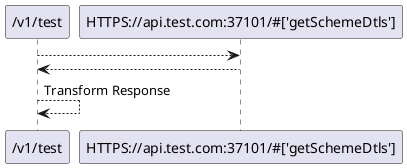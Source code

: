 @startuml
"/v1/test"-->"HTTPS://api.test.com:37101/#['getSchemeDtls']"
"HTTPS://api.test.com:37101/#['getSchemeDtls']"-->"/v1/test"
"/v1/test" --> "/v1/test" : Transform Response
@enduml
